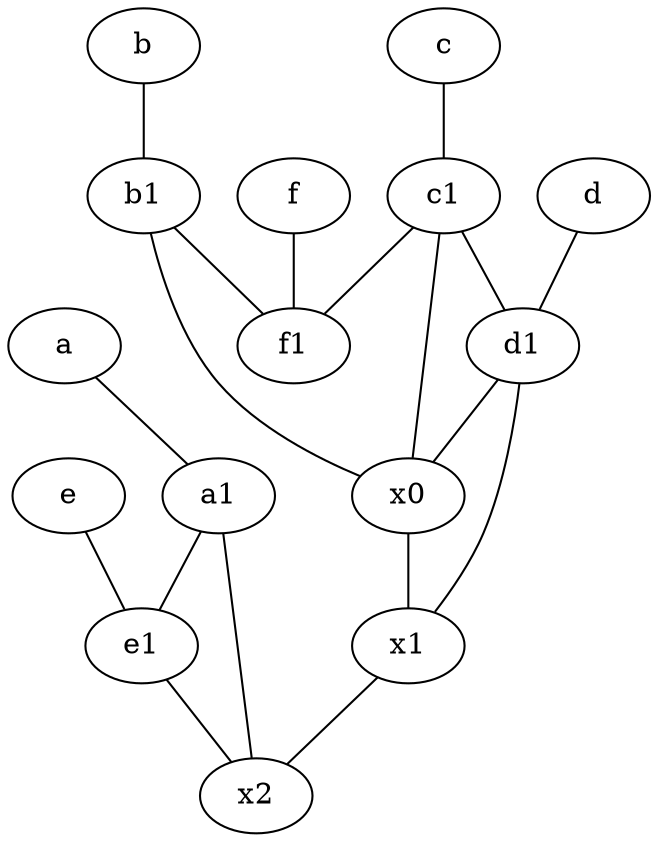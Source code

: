 graph {
	node [labelfontsize=50]
	x0 [labelfontsize=50]
	e [labelfontsize=50 pos="7,9!"]
	x2 [labelfontsize=50]
	d1 [labelfontsize=50 pos="3,5!"]
	b1 [labelfontsize=50 pos="9,4!"]
	x1 [labelfontsize=50]
	c [labelfontsize=50 pos="4.5,2!"]
	f [labelfontsize=50 pos="3,9!"]
	c1 [labelfontsize=50 pos="4.5,3!"]
	e1 [labelfontsize=50 pos="7,7!"]
	b [labelfontsize=50 pos="10,4!"]
	a [labelfontsize=50 pos="8,2!"]
	d [labelfontsize=50 pos="2,5!"]
	f1 [labelfontsize=50 pos="3,8!"]
	a1 [labelfontsize=50 pos="8,3!"]
	e -- e1
	c1 -- x0
	c1 -- f1
	c1 -- d1
	a1 -- x2
	d1 -- x1
	b -- b1
	b1 -- f1
	d1 -- x0
	a1 -- e1
	c -- c1
	f -- f1
	a -- a1
	d -- d1
	x0 -- x1
	e1 -- x2
	x1 -- x2
	b1 -- x0
}
